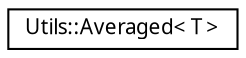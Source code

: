 digraph "Graphical Class Hierarchy"
{
 // LATEX_PDF_SIZE
  edge [fontname="Arial.ttf",fontsize="10",labelfontname="Arial.ttf",labelfontsize="10"];
  node [fontname="Arial.ttf",fontsize="10",shape=record];
  rankdir="LR";
  Node0 [label="Utils::Averaged\< T \>",height=0.2,width=0.4,color="black", fillcolor="white", style="filled",URL="$class_utils_1_1_averaged.html",tooltip="Averaged template class provides an average value from a fixed size array."];
}
